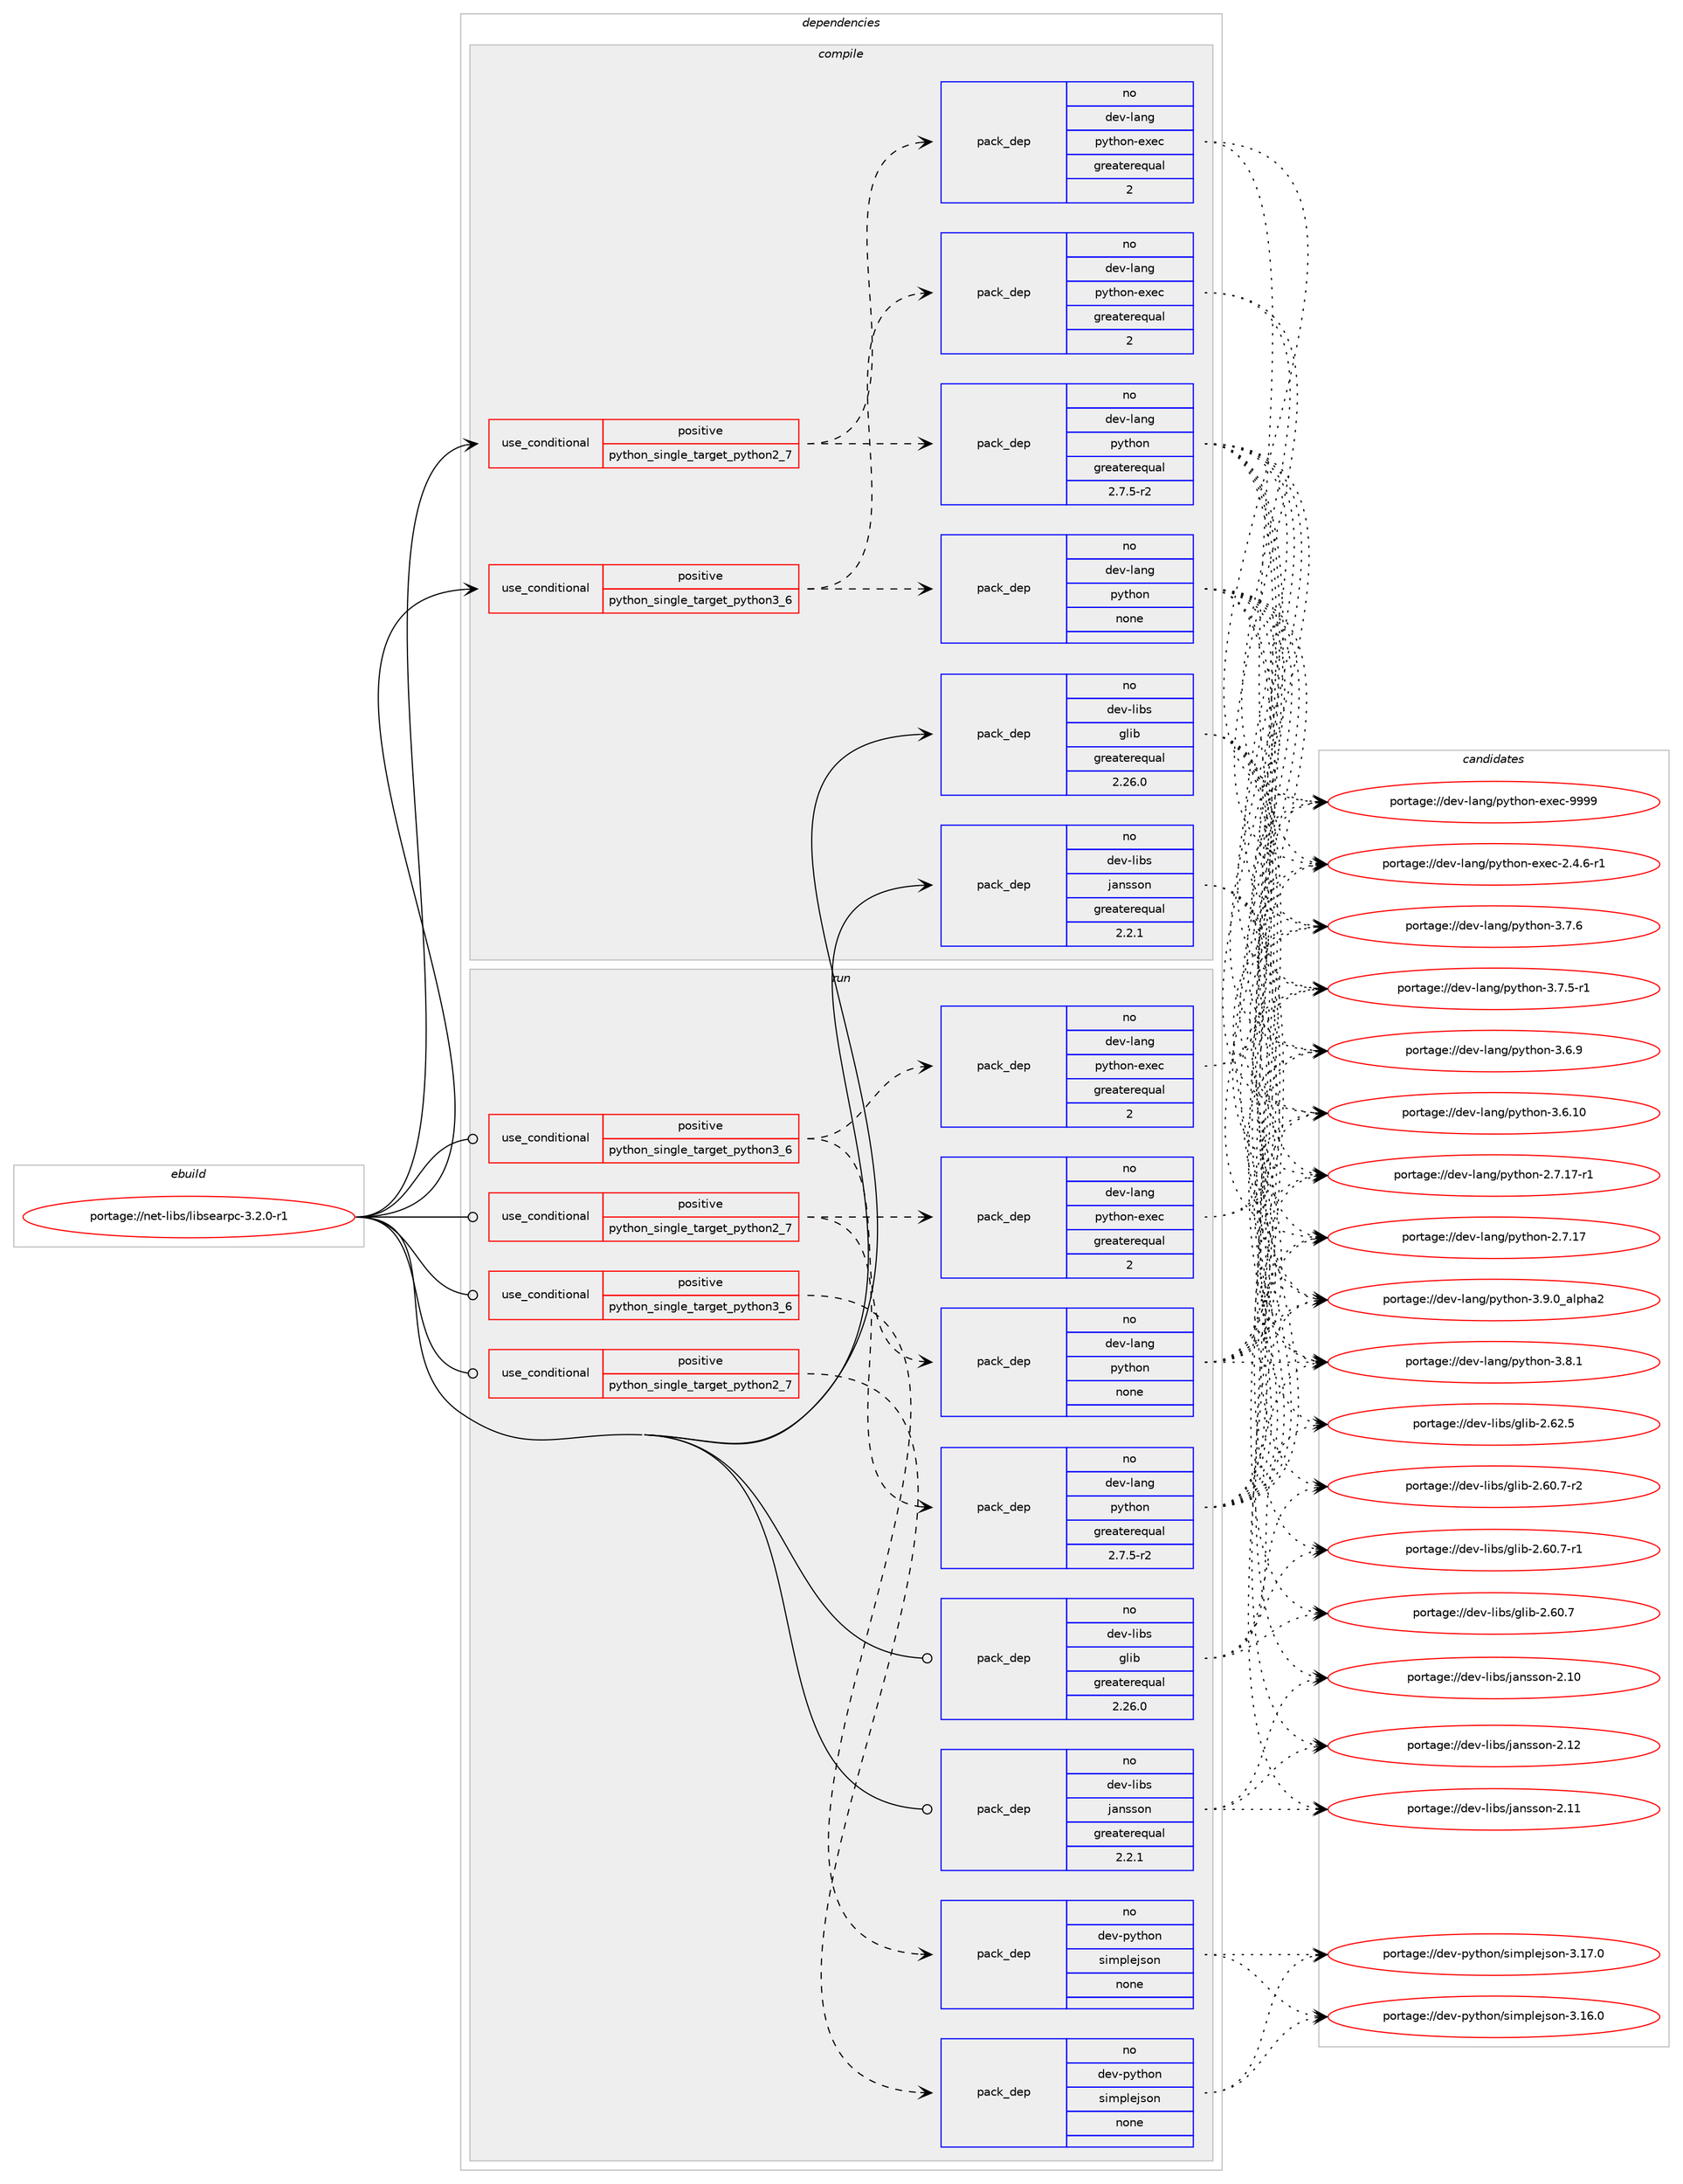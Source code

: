 digraph prolog {

# *************
# Graph options
# *************

newrank=true;
concentrate=true;
compound=true;
graph [rankdir=LR,fontname=Helvetica,fontsize=10,ranksep=1.5];#, ranksep=2.5, nodesep=0.2];
edge  [arrowhead=vee];
node  [fontname=Helvetica,fontsize=10];

# **********
# The ebuild
# **********

subgraph cluster_leftcol {
color=gray;
rank=same;
label=<<i>ebuild</i>>;
id [label="portage://net-libs/libsearpc-3.2.0-r1", color=red, width=4, href="../net-libs/libsearpc-3.2.0-r1.svg"];
}

# ****************
# The dependencies
# ****************

subgraph cluster_midcol {
color=gray;
label=<<i>dependencies</i>>;
subgraph cluster_compile {
fillcolor="#eeeeee";
style=filled;
label=<<i>compile</i>>;
subgraph cond19292 {
dependency88228 [label=<<TABLE BORDER="0" CELLBORDER="1" CELLSPACING="0" CELLPADDING="4"><TR><TD ROWSPAN="3" CELLPADDING="10">use_conditional</TD></TR><TR><TD>positive</TD></TR><TR><TD>python_single_target_python2_7</TD></TR></TABLE>>, shape=none, color=red];
subgraph pack67283 {
dependency88229 [label=<<TABLE BORDER="0" CELLBORDER="1" CELLSPACING="0" CELLPADDING="4" WIDTH="220"><TR><TD ROWSPAN="6" CELLPADDING="30">pack_dep</TD></TR><TR><TD WIDTH="110">no</TD></TR><TR><TD>dev-lang</TD></TR><TR><TD>python</TD></TR><TR><TD>greaterequal</TD></TR><TR><TD>2.7.5-r2</TD></TR></TABLE>>, shape=none, color=blue];
}
dependency88228:e -> dependency88229:w [weight=20,style="dashed",arrowhead="vee"];
subgraph pack67284 {
dependency88230 [label=<<TABLE BORDER="0" CELLBORDER="1" CELLSPACING="0" CELLPADDING="4" WIDTH="220"><TR><TD ROWSPAN="6" CELLPADDING="30">pack_dep</TD></TR><TR><TD WIDTH="110">no</TD></TR><TR><TD>dev-lang</TD></TR><TR><TD>python-exec</TD></TR><TR><TD>greaterequal</TD></TR><TR><TD>2</TD></TR></TABLE>>, shape=none, color=blue];
}
dependency88228:e -> dependency88230:w [weight=20,style="dashed",arrowhead="vee"];
}
id:e -> dependency88228:w [weight=20,style="solid",arrowhead="vee"];
subgraph cond19293 {
dependency88231 [label=<<TABLE BORDER="0" CELLBORDER="1" CELLSPACING="0" CELLPADDING="4"><TR><TD ROWSPAN="3" CELLPADDING="10">use_conditional</TD></TR><TR><TD>positive</TD></TR><TR><TD>python_single_target_python3_6</TD></TR></TABLE>>, shape=none, color=red];
subgraph pack67285 {
dependency88232 [label=<<TABLE BORDER="0" CELLBORDER="1" CELLSPACING="0" CELLPADDING="4" WIDTH="220"><TR><TD ROWSPAN="6" CELLPADDING="30">pack_dep</TD></TR><TR><TD WIDTH="110">no</TD></TR><TR><TD>dev-lang</TD></TR><TR><TD>python</TD></TR><TR><TD>none</TD></TR><TR><TD></TD></TR></TABLE>>, shape=none, color=blue];
}
dependency88231:e -> dependency88232:w [weight=20,style="dashed",arrowhead="vee"];
subgraph pack67286 {
dependency88233 [label=<<TABLE BORDER="0" CELLBORDER="1" CELLSPACING="0" CELLPADDING="4" WIDTH="220"><TR><TD ROWSPAN="6" CELLPADDING="30">pack_dep</TD></TR><TR><TD WIDTH="110">no</TD></TR><TR><TD>dev-lang</TD></TR><TR><TD>python-exec</TD></TR><TR><TD>greaterequal</TD></TR><TR><TD>2</TD></TR></TABLE>>, shape=none, color=blue];
}
dependency88231:e -> dependency88233:w [weight=20,style="dashed",arrowhead="vee"];
}
id:e -> dependency88231:w [weight=20,style="solid",arrowhead="vee"];
subgraph pack67287 {
dependency88234 [label=<<TABLE BORDER="0" CELLBORDER="1" CELLSPACING="0" CELLPADDING="4" WIDTH="220"><TR><TD ROWSPAN="6" CELLPADDING="30">pack_dep</TD></TR><TR><TD WIDTH="110">no</TD></TR><TR><TD>dev-libs</TD></TR><TR><TD>glib</TD></TR><TR><TD>greaterequal</TD></TR><TR><TD>2.26.0</TD></TR></TABLE>>, shape=none, color=blue];
}
id:e -> dependency88234:w [weight=20,style="solid",arrowhead="vee"];
subgraph pack67288 {
dependency88235 [label=<<TABLE BORDER="0" CELLBORDER="1" CELLSPACING="0" CELLPADDING="4" WIDTH="220"><TR><TD ROWSPAN="6" CELLPADDING="30">pack_dep</TD></TR><TR><TD WIDTH="110">no</TD></TR><TR><TD>dev-libs</TD></TR><TR><TD>jansson</TD></TR><TR><TD>greaterequal</TD></TR><TR><TD>2.2.1</TD></TR></TABLE>>, shape=none, color=blue];
}
id:e -> dependency88235:w [weight=20,style="solid",arrowhead="vee"];
}
subgraph cluster_compileandrun {
fillcolor="#eeeeee";
style=filled;
label=<<i>compile and run</i>>;
}
subgraph cluster_run {
fillcolor="#eeeeee";
style=filled;
label=<<i>run</i>>;
subgraph cond19294 {
dependency88236 [label=<<TABLE BORDER="0" CELLBORDER="1" CELLSPACING="0" CELLPADDING="4"><TR><TD ROWSPAN="3" CELLPADDING="10">use_conditional</TD></TR><TR><TD>positive</TD></TR><TR><TD>python_single_target_python2_7</TD></TR></TABLE>>, shape=none, color=red];
subgraph pack67289 {
dependency88237 [label=<<TABLE BORDER="0" CELLBORDER="1" CELLSPACING="0" CELLPADDING="4" WIDTH="220"><TR><TD ROWSPAN="6" CELLPADDING="30">pack_dep</TD></TR><TR><TD WIDTH="110">no</TD></TR><TR><TD>dev-lang</TD></TR><TR><TD>python</TD></TR><TR><TD>greaterequal</TD></TR><TR><TD>2.7.5-r2</TD></TR></TABLE>>, shape=none, color=blue];
}
dependency88236:e -> dependency88237:w [weight=20,style="dashed",arrowhead="vee"];
subgraph pack67290 {
dependency88238 [label=<<TABLE BORDER="0" CELLBORDER="1" CELLSPACING="0" CELLPADDING="4" WIDTH="220"><TR><TD ROWSPAN="6" CELLPADDING="30">pack_dep</TD></TR><TR><TD WIDTH="110">no</TD></TR><TR><TD>dev-lang</TD></TR><TR><TD>python-exec</TD></TR><TR><TD>greaterequal</TD></TR><TR><TD>2</TD></TR></TABLE>>, shape=none, color=blue];
}
dependency88236:e -> dependency88238:w [weight=20,style="dashed",arrowhead="vee"];
}
id:e -> dependency88236:w [weight=20,style="solid",arrowhead="odot"];
subgraph cond19295 {
dependency88239 [label=<<TABLE BORDER="0" CELLBORDER="1" CELLSPACING="0" CELLPADDING="4"><TR><TD ROWSPAN="3" CELLPADDING="10">use_conditional</TD></TR><TR><TD>positive</TD></TR><TR><TD>python_single_target_python2_7</TD></TR></TABLE>>, shape=none, color=red];
subgraph pack67291 {
dependency88240 [label=<<TABLE BORDER="0" CELLBORDER="1" CELLSPACING="0" CELLPADDING="4" WIDTH="220"><TR><TD ROWSPAN="6" CELLPADDING="30">pack_dep</TD></TR><TR><TD WIDTH="110">no</TD></TR><TR><TD>dev-python</TD></TR><TR><TD>simplejson</TD></TR><TR><TD>none</TD></TR><TR><TD></TD></TR></TABLE>>, shape=none, color=blue];
}
dependency88239:e -> dependency88240:w [weight=20,style="dashed",arrowhead="vee"];
}
id:e -> dependency88239:w [weight=20,style="solid",arrowhead="odot"];
subgraph cond19296 {
dependency88241 [label=<<TABLE BORDER="0" CELLBORDER="1" CELLSPACING="0" CELLPADDING="4"><TR><TD ROWSPAN="3" CELLPADDING="10">use_conditional</TD></TR><TR><TD>positive</TD></TR><TR><TD>python_single_target_python3_6</TD></TR></TABLE>>, shape=none, color=red];
subgraph pack67292 {
dependency88242 [label=<<TABLE BORDER="0" CELLBORDER="1" CELLSPACING="0" CELLPADDING="4" WIDTH="220"><TR><TD ROWSPAN="6" CELLPADDING="30">pack_dep</TD></TR><TR><TD WIDTH="110">no</TD></TR><TR><TD>dev-lang</TD></TR><TR><TD>python</TD></TR><TR><TD>none</TD></TR><TR><TD></TD></TR></TABLE>>, shape=none, color=blue];
}
dependency88241:e -> dependency88242:w [weight=20,style="dashed",arrowhead="vee"];
subgraph pack67293 {
dependency88243 [label=<<TABLE BORDER="0" CELLBORDER="1" CELLSPACING="0" CELLPADDING="4" WIDTH="220"><TR><TD ROWSPAN="6" CELLPADDING="30">pack_dep</TD></TR><TR><TD WIDTH="110">no</TD></TR><TR><TD>dev-lang</TD></TR><TR><TD>python-exec</TD></TR><TR><TD>greaterequal</TD></TR><TR><TD>2</TD></TR></TABLE>>, shape=none, color=blue];
}
dependency88241:e -> dependency88243:w [weight=20,style="dashed",arrowhead="vee"];
}
id:e -> dependency88241:w [weight=20,style="solid",arrowhead="odot"];
subgraph cond19297 {
dependency88244 [label=<<TABLE BORDER="0" CELLBORDER="1" CELLSPACING="0" CELLPADDING="4"><TR><TD ROWSPAN="3" CELLPADDING="10">use_conditional</TD></TR><TR><TD>positive</TD></TR><TR><TD>python_single_target_python3_6</TD></TR></TABLE>>, shape=none, color=red];
subgraph pack67294 {
dependency88245 [label=<<TABLE BORDER="0" CELLBORDER="1" CELLSPACING="0" CELLPADDING="4" WIDTH="220"><TR><TD ROWSPAN="6" CELLPADDING="30">pack_dep</TD></TR><TR><TD WIDTH="110">no</TD></TR><TR><TD>dev-python</TD></TR><TR><TD>simplejson</TD></TR><TR><TD>none</TD></TR><TR><TD></TD></TR></TABLE>>, shape=none, color=blue];
}
dependency88244:e -> dependency88245:w [weight=20,style="dashed",arrowhead="vee"];
}
id:e -> dependency88244:w [weight=20,style="solid",arrowhead="odot"];
subgraph pack67295 {
dependency88246 [label=<<TABLE BORDER="0" CELLBORDER="1" CELLSPACING="0" CELLPADDING="4" WIDTH="220"><TR><TD ROWSPAN="6" CELLPADDING="30">pack_dep</TD></TR><TR><TD WIDTH="110">no</TD></TR><TR><TD>dev-libs</TD></TR><TR><TD>glib</TD></TR><TR><TD>greaterequal</TD></TR><TR><TD>2.26.0</TD></TR></TABLE>>, shape=none, color=blue];
}
id:e -> dependency88246:w [weight=20,style="solid",arrowhead="odot"];
subgraph pack67296 {
dependency88247 [label=<<TABLE BORDER="0" CELLBORDER="1" CELLSPACING="0" CELLPADDING="4" WIDTH="220"><TR><TD ROWSPAN="6" CELLPADDING="30">pack_dep</TD></TR><TR><TD WIDTH="110">no</TD></TR><TR><TD>dev-libs</TD></TR><TR><TD>jansson</TD></TR><TR><TD>greaterequal</TD></TR><TR><TD>2.2.1</TD></TR></TABLE>>, shape=none, color=blue];
}
id:e -> dependency88247:w [weight=20,style="solid",arrowhead="odot"];
}
}

# **************
# The candidates
# **************

subgraph cluster_choices {
rank=same;
color=gray;
label=<<i>candidates</i>>;

subgraph choice67283 {
color=black;
nodesep=1;
choice10010111845108971101034711212111610411111045514657464895971081121049750 [label="portage://dev-lang/python-3.9.0_alpha2", color=red, width=4,href="../dev-lang/python-3.9.0_alpha2.svg"];
choice100101118451089711010347112121116104111110455146564649 [label="portage://dev-lang/python-3.8.1", color=red, width=4,href="../dev-lang/python-3.8.1.svg"];
choice100101118451089711010347112121116104111110455146554654 [label="portage://dev-lang/python-3.7.6", color=red, width=4,href="../dev-lang/python-3.7.6.svg"];
choice1001011184510897110103471121211161041111104551465546534511449 [label="portage://dev-lang/python-3.7.5-r1", color=red, width=4,href="../dev-lang/python-3.7.5-r1.svg"];
choice100101118451089711010347112121116104111110455146544657 [label="portage://dev-lang/python-3.6.9", color=red, width=4,href="../dev-lang/python-3.6.9.svg"];
choice10010111845108971101034711212111610411111045514654464948 [label="portage://dev-lang/python-3.6.10", color=red, width=4,href="../dev-lang/python-3.6.10.svg"];
choice100101118451089711010347112121116104111110455046554649554511449 [label="portage://dev-lang/python-2.7.17-r1", color=red, width=4,href="../dev-lang/python-2.7.17-r1.svg"];
choice10010111845108971101034711212111610411111045504655464955 [label="portage://dev-lang/python-2.7.17", color=red, width=4,href="../dev-lang/python-2.7.17.svg"];
dependency88229:e -> choice10010111845108971101034711212111610411111045514657464895971081121049750:w [style=dotted,weight="100"];
dependency88229:e -> choice100101118451089711010347112121116104111110455146564649:w [style=dotted,weight="100"];
dependency88229:e -> choice100101118451089711010347112121116104111110455146554654:w [style=dotted,weight="100"];
dependency88229:e -> choice1001011184510897110103471121211161041111104551465546534511449:w [style=dotted,weight="100"];
dependency88229:e -> choice100101118451089711010347112121116104111110455146544657:w [style=dotted,weight="100"];
dependency88229:e -> choice10010111845108971101034711212111610411111045514654464948:w [style=dotted,weight="100"];
dependency88229:e -> choice100101118451089711010347112121116104111110455046554649554511449:w [style=dotted,weight="100"];
dependency88229:e -> choice10010111845108971101034711212111610411111045504655464955:w [style=dotted,weight="100"];
}
subgraph choice67284 {
color=black;
nodesep=1;
choice10010111845108971101034711212111610411111045101120101994557575757 [label="portage://dev-lang/python-exec-9999", color=red, width=4,href="../dev-lang/python-exec-9999.svg"];
choice10010111845108971101034711212111610411111045101120101994550465246544511449 [label="portage://dev-lang/python-exec-2.4.6-r1", color=red, width=4,href="../dev-lang/python-exec-2.4.6-r1.svg"];
dependency88230:e -> choice10010111845108971101034711212111610411111045101120101994557575757:w [style=dotted,weight="100"];
dependency88230:e -> choice10010111845108971101034711212111610411111045101120101994550465246544511449:w [style=dotted,weight="100"];
}
subgraph choice67285 {
color=black;
nodesep=1;
choice10010111845108971101034711212111610411111045514657464895971081121049750 [label="portage://dev-lang/python-3.9.0_alpha2", color=red, width=4,href="../dev-lang/python-3.9.0_alpha2.svg"];
choice100101118451089711010347112121116104111110455146564649 [label="portage://dev-lang/python-3.8.1", color=red, width=4,href="../dev-lang/python-3.8.1.svg"];
choice100101118451089711010347112121116104111110455146554654 [label="portage://dev-lang/python-3.7.6", color=red, width=4,href="../dev-lang/python-3.7.6.svg"];
choice1001011184510897110103471121211161041111104551465546534511449 [label="portage://dev-lang/python-3.7.5-r1", color=red, width=4,href="../dev-lang/python-3.7.5-r1.svg"];
choice100101118451089711010347112121116104111110455146544657 [label="portage://dev-lang/python-3.6.9", color=red, width=4,href="../dev-lang/python-3.6.9.svg"];
choice10010111845108971101034711212111610411111045514654464948 [label="portage://dev-lang/python-3.6.10", color=red, width=4,href="../dev-lang/python-3.6.10.svg"];
choice100101118451089711010347112121116104111110455046554649554511449 [label="portage://dev-lang/python-2.7.17-r1", color=red, width=4,href="../dev-lang/python-2.7.17-r1.svg"];
choice10010111845108971101034711212111610411111045504655464955 [label="portage://dev-lang/python-2.7.17", color=red, width=4,href="../dev-lang/python-2.7.17.svg"];
dependency88232:e -> choice10010111845108971101034711212111610411111045514657464895971081121049750:w [style=dotted,weight="100"];
dependency88232:e -> choice100101118451089711010347112121116104111110455146564649:w [style=dotted,weight="100"];
dependency88232:e -> choice100101118451089711010347112121116104111110455146554654:w [style=dotted,weight="100"];
dependency88232:e -> choice1001011184510897110103471121211161041111104551465546534511449:w [style=dotted,weight="100"];
dependency88232:e -> choice100101118451089711010347112121116104111110455146544657:w [style=dotted,weight="100"];
dependency88232:e -> choice10010111845108971101034711212111610411111045514654464948:w [style=dotted,weight="100"];
dependency88232:e -> choice100101118451089711010347112121116104111110455046554649554511449:w [style=dotted,weight="100"];
dependency88232:e -> choice10010111845108971101034711212111610411111045504655464955:w [style=dotted,weight="100"];
}
subgraph choice67286 {
color=black;
nodesep=1;
choice10010111845108971101034711212111610411111045101120101994557575757 [label="portage://dev-lang/python-exec-9999", color=red, width=4,href="../dev-lang/python-exec-9999.svg"];
choice10010111845108971101034711212111610411111045101120101994550465246544511449 [label="portage://dev-lang/python-exec-2.4.6-r1", color=red, width=4,href="../dev-lang/python-exec-2.4.6-r1.svg"];
dependency88233:e -> choice10010111845108971101034711212111610411111045101120101994557575757:w [style=dotted,weight="100"];
dependency88233:e -> choice10010111845108971101034711212111610411111045101120101994550465246544511449:w [style=dotted,weight="100"];
}
subgraph choice67287 {
color=black;
nodesep=1;
choice1001011184510810598115471031081059845504654504653 [label="portage://dev-libs/glib-2.62.5", color=red, width=4,href="../dev-libs/glib-2.62.5.svg"];
choice10010111845108105981154710310810598455046544846554511450 [label="portage://dev-libs/glib-2.60.7-r2", color=red, width=4,href="../dev-libs/glib-2.60.7-r2.svg"];
choice10010111845108105981154710310810598455046544846554511449 [label="portage://dev-libs/glib-2.60.7-r1", color=red, width=4,href="../dev-libs/glib-2.60.7-r1.svg"];
choice1001011184510810598115471031081059845504654484655 [label="portage://dev-libs/glib-2.60.7", color=red, width=4,href="../dev-libs/glib-2.60.7.svg"];
dependency88234:e -> choice1001011184510810598115471031081059845504654504653:w [style=dotted,weight="100"];
dependency88234:e -> choice10010111845108105981154710310810598455046544846554511450:w [style=dotted,weight="100"];
dependency88234:e -> choice10010111845108105981154710310810598455046544846554511449:w [style=dotted,weight="100"];
dependency88234:e -> choice1001011184510810598115471031081059845504654484655:w [style=dotted,weight="100"];
}
subgraph choice67288 {
color=black;
nodesep=1;
choice100101118451081059811547106971101151151111104550464950 [label="portage://dev-libs/jansson-2.12", color=red, width=4,href="../dev-libs/jansson-2.12.svg"];
choice100101118451081059811547106971101151151111104550464949 [label="portage://dev-libs/jansson-2.11", color=red, width=4,href="../dev-libs/jansson-2.11.svg"];
choice100101118451081059811547106971101151151111104550464948 [label="portage://dev-libs/jansson-2.10", color=red, width=4,href="../dev-libs/jansson-2.10.svg"];
dependency88235:e -> choice100101118451081059811547106971101151151111104550464950:w [style=dotted,weight="100"];
dependency88235:e -> choice100101118451081059811547106971101151151111104550464949:w [style=dotted,weight="100"];
dependency88235:e -> choice100101118451081059811547106971101151151111104550464948:w [style=dotted,weight="100"];
}
subgraph choice67289 {
color=black;
nodesep=1;
choice10010111845108971101034711212111610411111045514657464895971081121049750 [label="portage://dev-lang/python-3.9.0_alpha2", color=red, width=4,href="../dev-lang/python-3.9.0_alpha2.svg"];
choice100101118451089711010347112121116104111110455146564649 [label="portage://dev-lang/python-3.8.1", color=red, width=4,href="../dev-lang/python-3.8.1.svg"];
choice100101118451089711010347112121116104111110455146554654 [label="portage://dev-lang/python-3.7.6", color=red, width=4,href="../dev-lang/python-3.7.6.svg"];
choice1001011184510897110103471121211161041111104551465546534511449 [label="portage://dev-lang/python-3.7.5-r1", color=red, width=4,href="../dev-lang/python-3.7.5-r1.svg"];
choice100101118451089711010347112121116104111110455146544657 [label="portage://dev-lang/python-3.6.9", color=red, width=4,href="../dev-lang/python-3.6.9.svg"];
choice10010111845108971101034711212111610411111045514654464948 [label="portage://dev-lang/python-3.6.10", color=red, width=4,href="../dev-lang/python-3.6.10.svg"];
choice100101118451089711010347112121116104111110455046554649554511449 [label="portage://dev-lang/python-2.7.17-r1", color=red, width=4,href="../dev-lang/python-2.7.17-r1.svg"];
choice10010111845108971101034711212111610411111045504655464955 [label="portage://dev-lang/python-2.7.17", color=red, width=4,href="../dev-lang/python-2.7.17.svg"];
dependency88237:e -> choice10010111845108971101034711212111610411111045514657464895971081121049750:w [style=dotted,weight="100"];
dependency88237:e -> choice100101118451089711010347112121116104111110455146564649:w [style=dotted,weight="100"];
dependency88237:e -> choice100101118451089711010347112121116104111110455146554654:w [style=dotted,weight="100"];
dependency88237:e -> choice1001011184510897110103471121211161041111104551465546534511449:w [style=dotted,weight="100"];
dependency88237:e -> choice100101118451089711010347112121116104111110455146544657:w [style=dotted,weight="100"];
dependency88237:e -> choice10010111845108971101034711212111610411111045514654464948:w [style=dotted,weight="100"];
dependency88237:e -> choice100101118451089711010347112121116104111110455046554649554511449:w [style=dotted,weight="100"];
dependency88237:e -> choice10010111845108971101034711212111610411111045504655464955:w [style=dotted,weight="100"];
}
subgraph choice67290 {
color=black;
nodesep=1;
choice10010111845108971101034711212111610411111045101120101994557575757 [label="portage://dev-lang/python-exec-9999", color=red, width=4,href="../dev-lang/python-exec-9999.svg"];
choice10010111845108971101034711212111610411111045101120101994550465246544511449 [label="portage://dev-lang/python-exec-2.4.6-r1", color=red, width=4,href="../dev-lang/python-exec-2.4.6-r1.svg"];
dependency88238:e -> choice10010111845108971101034711212111610411111045101120101994557575757:w [style=dotted,weight="100"];
dependency88238:e -> choice10010111845108971101034711212111610411111045101120101994550465246544511449:w [style=dotted,weight="100"];
}
subgraph choice67291 {
color=black;
nodesep=1;
choice100101118451121211161041111104711510510911210810110611511111045514649554648 [label="portage://dev-python/simplejson-3.17.0", color=red, width=4,href="../dev-python/simplejson-3.17.0.svg"];
choice100101118451121211161041111104711510510911210810110611511111045514649544648 [label="portage://dev-python/simplejson-3.16.0", color=red, width=4,href="../dev-python/simplejson-3.16.0.svg"];
dependency88240:e -> choice100101118451121211161041111104711510510911210810110611511111045514649554648:w [style=dotted,weight="100"];
dependency88240:e -> choice100101118451121211161041111104711510510911210810110611511111045514649544648:w [style=dotted,weight="100"];
}
subgraph choice67292 {
color=black;
nodesep=1;
choice10010111845108971101034711212111610411111045514657464895971081121049750 [label="portage://dev-lang/python-3.9.0_alpha2", color=red, width=4,href="../dev-lang/python-3.9.0_alpha2.svg"];
choice100101118451089711010347112121116104111110455146564649 [label="portage://dev-lang/python-3.8.1", color=red, width=4,href="../dev-lang/python-3.8.1.svg"];
choice100101118451089711010347112121116104111110455146554654 [label="portage://dev-lang/python-3.7.6", color=red, width=4,href="../dev-lang/python-3.7.6.svg"];
choice1001011184510897110103471121211161041111104551465546534511449 [label="portage://dev-lang/python-3.7.5-r1", color=red, width=4,href="../dev-lang/python-3.7.5-r1.svg"];
choice100101118451089711010347112121116104111110455146544657 [label="portage://dev-lang/python-3.6.9", color=red, width=4,href="../dev-lang/python-3.6.9.svg"];
choice10010111845108971101034711212111610411111045514654464948 [label="portage://dev-lang/python-3.6.10", color=red, width=4,href="../dev-lang/python-3.6.10.svg"];
choice100101118451089711010347112121116104111110455046554649554511449 [label="portage://dev-lang/python-2.7.17-r1", color=red, width=4,href="../dev-lang/python-2.7.17-r1.svg"];
choice10010111845108971101034711212111610411111045504655464955 [label="portage://dev-lang/python-2.7.17", color=red, width=4,href="../dev-lang/python-2.7.17.svg"];
dependency88242:e -> choice10010111845108971101034711212111610411111045514657464895971081121049750:w [style=dotted,weight="100"];
dependency88242:e -> choice100101118451089711010347112121116104111110455146564649:w [style=dotted,weight="100"];
dependency88242:e -> choice100101118451089711010347112121116104111110455146554654:w [style=dotted,weight="100"];
dependency88242:e -> choice1001011184510897110103471121211161041111104551465546534511449:w [style=dotted,weight="100"];
dependency88242:e -> choice100101118451089711010347112121116104111110455146544657:w [style=dotted,weight="100"];
dependency88242:e -> choice10010111845108971101034711212111610411111045514654464948:w [style=dotted,weight="100"];
dependency88242:e -> choice100101118451089711010347112121116104111110455046554649554511449:w [style=dotted,weight="100"];
dependency88242:e -> choice10010111845108971101034711212111610411111045504655464955:w [style=dotted,weight="100"];
}
subgraph choice67293 {
color=black;
nodesep=1;
choice10010111845108971101034711212111610411111045101120101994557575757 [label="portage://dev-lang/python-exec-9999", color=red, width=4,href="../dev-lang/python-exec-9999.svg"];
choice10010111845108971101034711212111610411111045101120101994550465246544511449 [label="portage://dev-lang/python-exec-2.4.6-r1", color=red, width=4,href="../dev-lang/python-exec-2.4.6-r1.svg"];
dependency88243:e -> choice10010111845108971101034711212111610411111045101120101994557575757:w [style=dotted,weight="100"];
dependency88243:e -> choice10010111845108971101034711212111610411111045101120101994550465246544511449:w [style=dotted,weight="100"];
}
subgraph choice67294 {
color=black;
nodesep=1;
choice100101118451121211161041111104711510510911210810110611511111045514649554648 [label="portage://dev-python/simplejson-3.17.0", color=red, width=4,href="../dev-python/simplejson-3.17.0.svg"];
choice100101118451121211161041111104711510510911210810110611511111045514649544648 [label="portage://dev-python/simplejson-3.16.0", color=red, width=4,href="../dev-python/simplejson-3.16.0.svg"];
dependency88245:e -> choice100101118451121211161041111104711510510911210810110611511111045514649554648:w [style=dotted,weight="100"];
dependency88245:e -> choice100101118451121211161041111104711510510911210810110611511111045514649544648:w [style=dotted,weight="100"];
}
subgraph choice67295 {
color=black;
nodesep=1;
choice1001011184510810598115471031081059845504654504653 [label="portage://dev-libs/glib-2.62.5", color=red, width=4,href="../dev-libs/glib-2.62.5.svg"];
choice10010111845108105981154710310810598455046544846554511450 [label="portage://dev-libs/glib-2.60.7-r2", color=red, width=4,href="../dev-libs/glib-2.60.7-r2.svg"];
choice10010111845108105981154710310810598455046544846554511449 [label="portage://dev-libs/glib-2.60.7-r1", color=red, width=4,href="../dev-libs/glib-2.60.7-r1.svg"];
choice1001011184510810598115471031081059845504654484655 [label="portage://dev-libs/glib-2.60.7", color=red, width=4,href="../dev-libs/glib-2.60.7.svg"];
dependency88246:e -> choice1001011184510810598115471031081059845504654504653:w [style=dotted,weight="100"];
dependency88246:e -> choice10010111845108105981154710310810598455046544846554511450:w [style=dotted,weight="100"];
dependency88246:e -> choice10010111845108105981154710310810598455046544846554511449:w [style=dotted,weight="100"];
dependency88246:e -> choice1001011184510810598115471031081059845504654484655:w [style=dotted,weight="100"];
}
subgraph choice67296 {
color=black;
nodesep=1;
choice100101118451081059811547106971101151151111104550464950 [label="portage://dev-libs/jansson-2.12", color=red, width=4,href="../dev-libs/jansson-2.12.svg"];
choice100101118451081059811547106971101151151111104550464949 [label="portage://dev-libs/jansson-2.11", color=red, width=4,href="../dev-libs/jansson-2.11.svg"];
choice100101118451081059811547106971101151151111104550464948 [label="portage://dev-libs/jansson-2.10", color=red, width=4,href="../dev-libs/jansson-2.10.svg"];
dependency88247:e -> choice100101118451081059811547106971101151151111104550464950:w [style=dotted,weight="100"];
dependency88247:e -> choice100101118451081059811547106971101151151111104550464949:w [style=dotted,weight="100"];
dependency88247:e -> choice100101118451081059811547106971101151151111104550464948:w [style=dotted,weight="100"];
}
}

}
